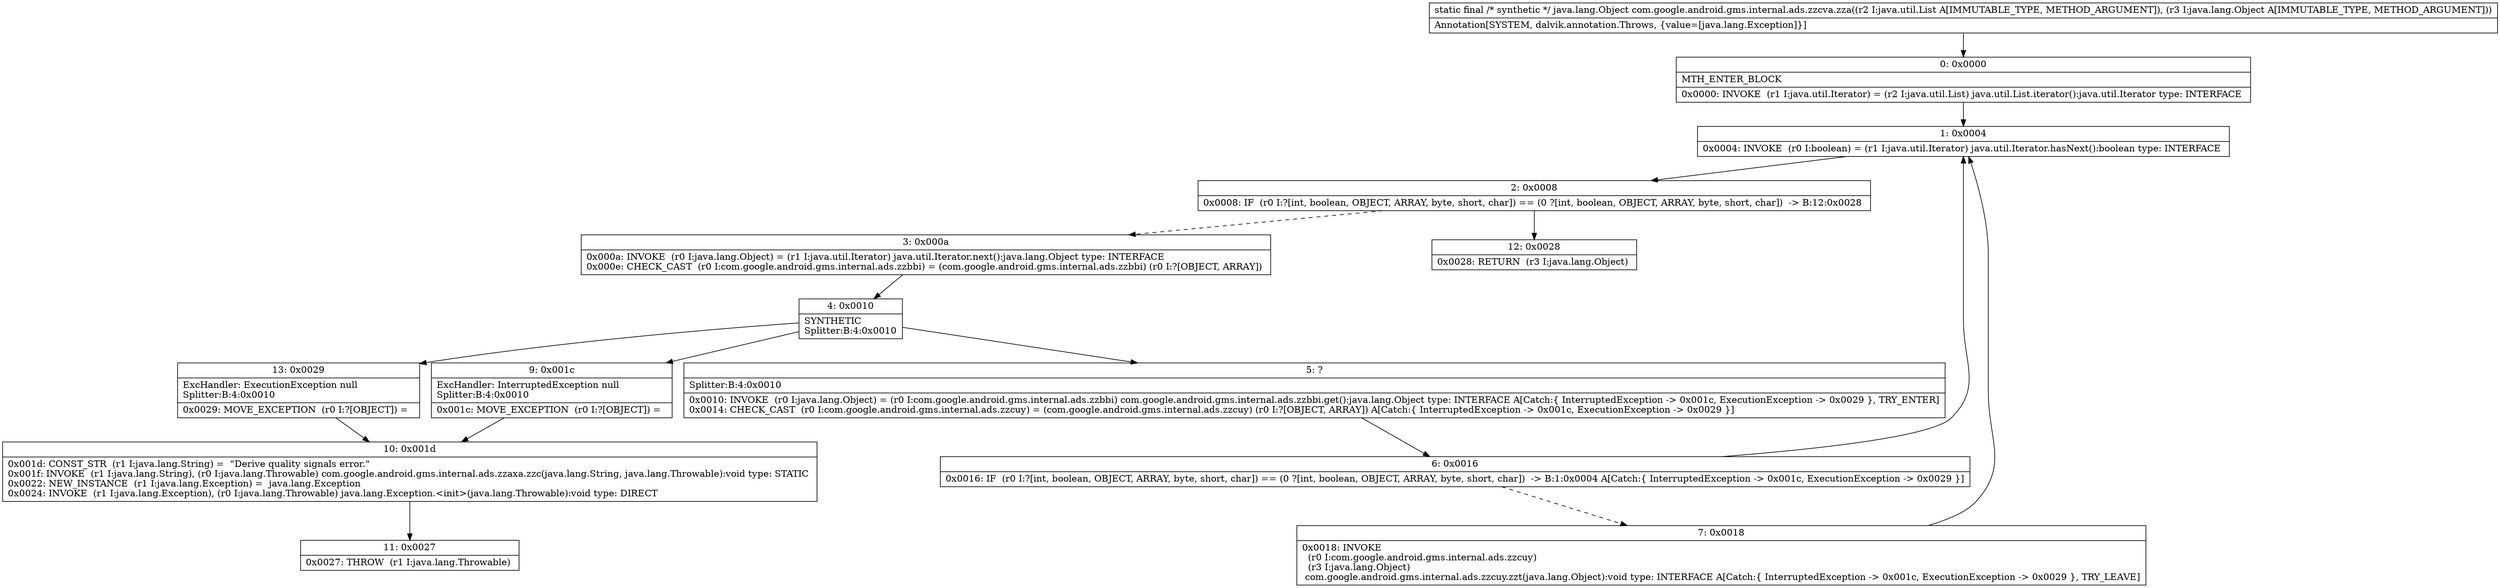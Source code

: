 digraph "CFG forcom.google.android.gms.internal.ads.zzcva.zza(Ljava\/util\/List;Ljava\/lang\/Object;)Ljava\/lang\/Object;" {
Node_0 [shape=record,label="{0\:\ 0x0000|MTH_ENTER_BLOCK\l|0x0000: INVOKE  (r1 I:java.util.Iterator) = (r2 I:java.util.List) java.util.List.iterator():java.util.Iterator type: INTERFACE \l}"];
Node_1 [shape=record,label="{1\:\ 0x0004|0x0004: INVOKE  (r0 I:boolean) = (r1 I:java.util.Iterator) java.util.Iterator.hasNext():boolean type: INTERFACE \l}"];
Node_2 [shape=record,label="{2\:\ 0x0008|0x0008: IF  (r0 I:?[int, boolean, OBJECT, ARRAY, byte, short, char]) == (0 ?[int, boolean, OBJECT, ARRAY, byte, short, char])  \-\> B:12:0x0028 \l}"];
Node_3 [shape=record,label="{3\:\ 0x000a|0x000a: INVOKE  (r0 I:java.lang.Object) = (r1 I:java.util.Iterator) java.util.Iterator.next():java.lang.Object type: INTERFACE \l0x000e: CHECK_CAST  (r0 I:com.google.android.gms.internal.ads.zzbbi) = (com.google.android.gms.internal.ads.zzbbi) (r0 I:?[OBJECT, ARRAY]) \l}"];
Node_4 [shape=record,label="{4\:\ 0x0010|SYNTHETIC\lSplitter:B:4:0x0010\l}"];
Node_5 [shape=record,label="{5\:\ ?|Splitter:B:4:0x0010\l|0x0010: INVOKE  (r0 I:java.lang.Object) = (r0 I:com.google.android.gms.internal.ads.zzbbi) com.google.android.gms.internal.ads.zzbbi.get():java.lang.Object type: INTERFACE A[Catch:\{ InterruptedException \-\> 0x001c, ExecutionException \-\> 0x0029 \}, TRY_ENTER]\l0x0014: CHECK_CAST  (r0 I:com.google.android.gms.internal.ads.zzcuy) = (com.google.android.gms.internal.ads.zzcuy) (r0 I:?[OBJECT, ARRAY]) A[Catch:\{ InterruptedException \-\> 0x001c, ExecutionException \-\> 0x0029 \}]\l}"];
Node_6 [shape=record,label="{6\:\ 0x0016|0x0016: IF  (r0 I:?[int, boolean, OBJECT, ARRAY, byte, short, char]) == (0 ?[int, boolean, OBJECT, ARRAY, byte, short, char])  \-\> B:1:0x0004 A[Catch:\{ InterruptedException \-\> 0x001c, ExecutionException \-\> 0x0029 \}]\l}"];
Node_7 [shape=record,label="{7\:\ 0x0018|0x0018: INVOKE  \l  (r0 I:com.google.android.gms.internal.ads.zzcuy)\l  (r3 I:java.lang.Object)\l com.google.android.gms.internal.ads.zzcuy.zzt(java.lang.Object):void type: INTERFACE A[Catch:\{ InterruptedException \-\> 0x001c, ExecutionException \-\> 0x0029 \}, TRY_LEAVE]\l}"];
Node_9 [shape=record,label="{9\:\ 0x001c|ExcHandler: InterruptedException null\lSplitter:B:4:0x0010\l|0x001c: MOVE_EXCEPTION  (r0 I:?[OBJECT]) =  \l}"];
Node_10 [shape=record,label="{10\:\ 0x001d|0x001d: CONST_STR  (r1 I:java.lang.String) =  \"Derive quality signals error.\" \l0x001f: INVOKE  (r1 I:java.lang.String), (r0 I:java.lang.Throwable) com.google.android.gms.internal.ads.zzaxa.zzc(java.lang.String, java.lang.Throwable):void type: STATIC \l0x0022: NEW_INSTANCE  (r1 I:java.lang.Exception) =  java.lang.Exception \l0x0024: INVOKE  (r1 I:java.lang.Exception), (r0 I:java.lang.Throwable) java.lang.Exception.\<init\>(java.lang.Throwable):void type: DIRECT \l}"];
Node_11 [shape=record,label="{11\:\ 0x0027|0x0027: THROW  (r1 I:java.lang.Throwable) \l}"];
Node_12 [shape=record,label="{12\:\ 0x0028|0x0028: RETURN  (r3 I:java.lang.Object) \l}"];
Node_13 [shape=record,label="{13\:\ 0x0029|ExcHandler: ExecutionException null\lSplitter:B:4:0x0010\l|0x0029: MOVE_EXCEPTION  (r0 I:?[OBJECT]) =  \l}"];
MethodNode[shape=record,label="{static final \/* synthetic *\/ java.lang.Object com.google.android.gms.internal.ads.zzcva.zza((r2 I:java.util.List A[IMMUTABLE_TYPE, METHOD_ARGUMENT]), (r3 I:java.lang.Object A[IMMUTABLE_TYPE, METHOD_ARGUMENT]))  | Annotation[SYSTEM, dalvik.annotation.Throws, \{value=[java.lang.Exception]\}]\l}"];
MethodNode -> Node_0;
Node_0 -> Node_1;
Node_1 -> Node_2;
Node_2 -> Node_3[style=dashed];
Node_2 -> Node_12;
Node_3 -> Node_4;
Node_4 -> Node_5;
Node_4 -> Node_9;
Node_4 -> Node_13;
Node_5 -> Node_6;
Node_6 -> Node_1;
Node_6 -> Node_7[style=dashed];
Node_7 -> Node_1;
Node_9 -> Node_10;
Node_10 -> Node_11;
Node_13 -> Node_10;
}

